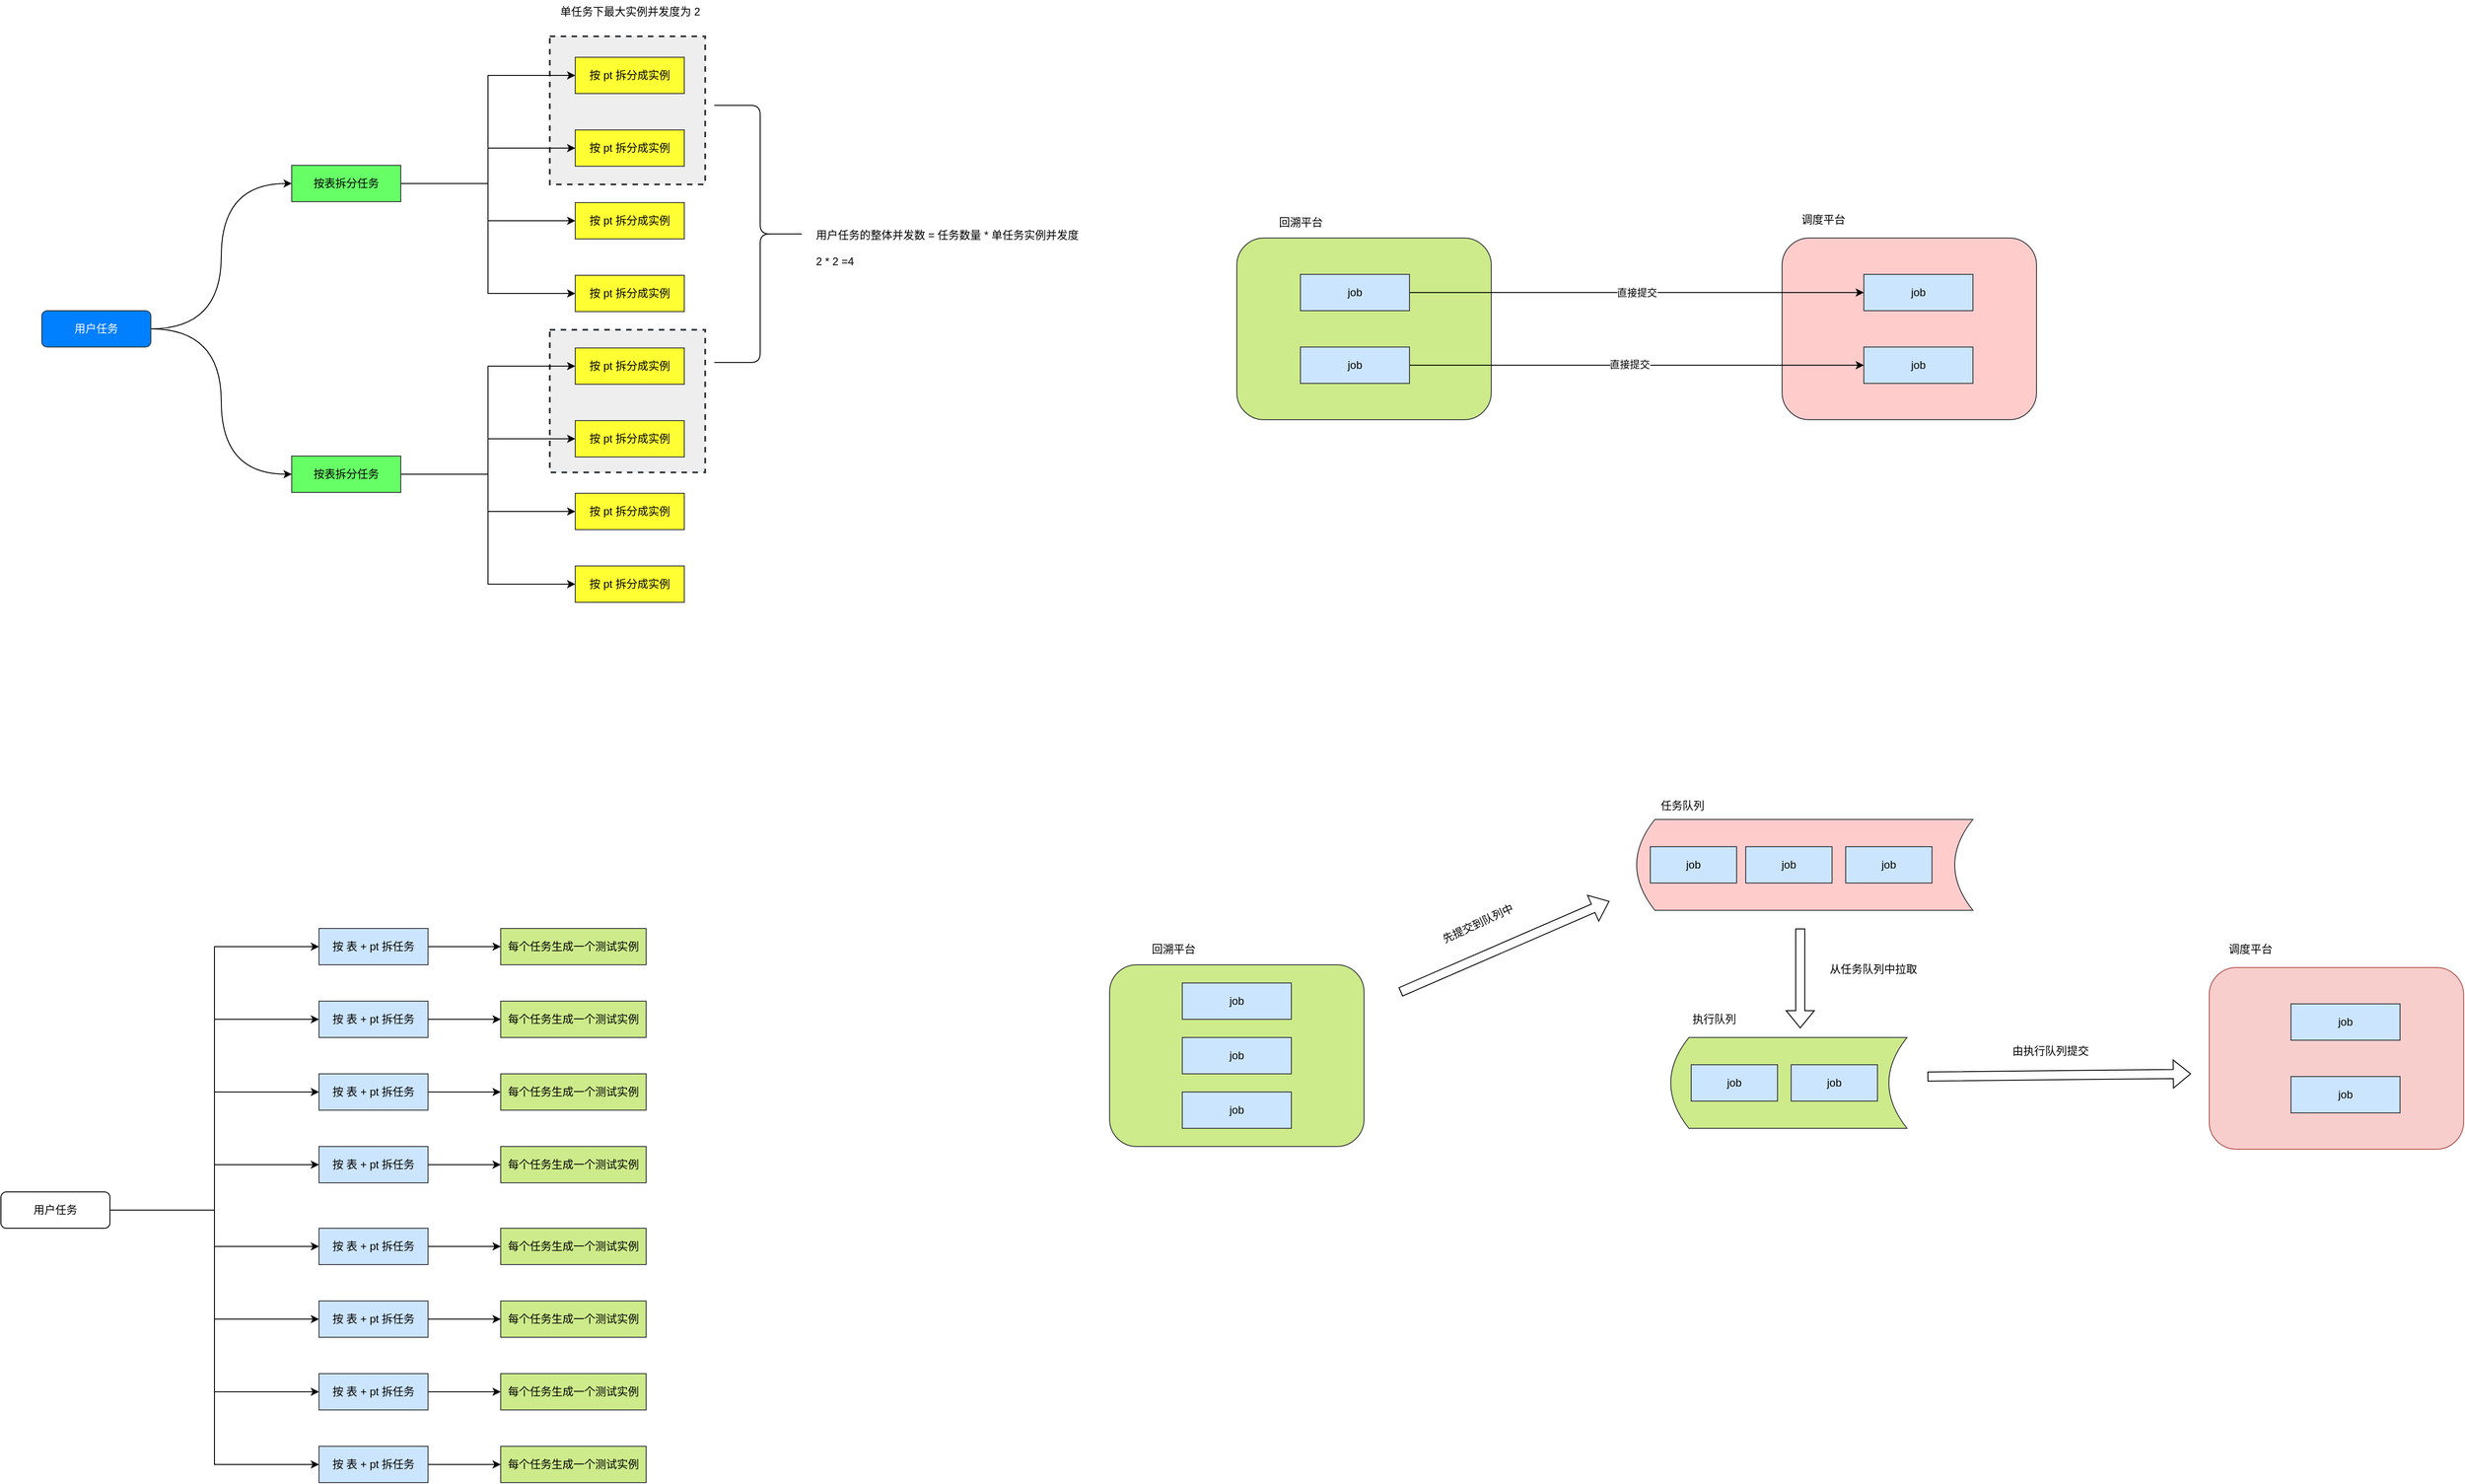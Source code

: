 <mxfile version="24.6.4" type="github">
  <diagram name="第 1 页" id="3fdD7wzc84tyW7oaMPEg">
    <mxGraphModel dx="1803" dy="975" grid="0" gridSize="10" guides="1" tooltips="1" connect="1" arrows="1" fold="1" page="1" pageScale="1" pageWidth="3300" pageHeight="4681" math="0" shadow="0">
      <root>
        <mxCell id="0" />
        <mxCell id="1" parent="0" />
        <mxCell id="rMHLR0J-IxIGPw7BSFQZ-176" value="" style="rounded=0;whiteSpace=wrap;html=1;dashed=1;fillColor=#eeeeee;strokeColor=#36393d;strokeWidth=2;" vertex="1" parent="1">
          <mxGeometry x="1004" y="421" width="171" height="157" as="geometry" />
        </mxCell>
        <mxCell id="rMHLR0J-IxIGPw7BSFQZ-175" value="" style="rounded=0;whiteSpace=wrap;html=1;dashed=1;fillColor=#eeeeee;strokeColor=#36393d;strokeWidth=2;" vertex="1" parent="1">
          <mxGeometry x="1004" y="98" width="171" height="163" as="geometry" />
        </mxCell>
        <mxCell id="rMHLR0J-IxIGPw7BSFQZ-173" style="edgeStyle=orthogonalEdgeStyle;rounded=0;orthogonalLoop=1;jettySize=auto;html=1;exitX=1;exitY=0.5;exitDx=0;exitDy=0;entryX=0;entryY=0.5;entryDx=0;entryDy=0;curved=1;" edge="1" parent="1" source="rMHLR0J-IxIGPw7BSFQZ-1" target="rMHLR0J-IxIGPw7BSFQZ-2">
          <mxGeometry relative="1" as="geometry">
            <mxPoint x="540" y="260" as="targetPoint" />
          </mxGeometry>
        </mxCell>
        <mxCell id="rMHLR0J-IxIGPw7BSFQZ-174" style="edgeStyle=orthogonalEdgeStyle;rounded=0;orthogonalLoop=1;jettySize=auto;html=1;exitX=1;exitY=0.5;exitDx=0;exitDy=0;entryX=0;entryY=0.5;entryDx=0;entryDy=0;curved=1;" edge="1" parent="1" source="rMHLR0J-IxIGPw7BSFQZ-1" target="rMHLR0J-IxIGPw7BSFQZ-64">
          <mxGeometry relative="1" as="geometry">
            <mxPoint x="540" y="580" as="targetPoint" />
          </mxGeometry>
        </mxCell>
        <mxCell id="rMHLR0J-IxIGPw7BSFQZ-1" value="&lt;font color=&quot;#ffffff&quot;&gt;用户任务&lt;/font&gt;" style="rounded=1;whiteSpace=wrap;html=1;fillColor=#007FFF;strokeColor=#36393d;" vertex="1" parent="1">
          <mxGeometry x="445" y="400" width="120" height="40" as="geometry" />
        </mxCell>
        <mxCell id="rMHLR0J-IxIGPw7BSFQZ-12" style="rounded=0;orthogonalLoop=1;jettySize=auto;html=1;exitX=1;exitY=0.5;exitDx=0;exitDy=0;entryX=0;entryY=0.5;entryDx=0;entryDy=0;edgeStyle=orthogonalEdgeStyle;" edge="1" parent="1" source="rMHLR0J-IxIGPw7BSFQZ-2" target="rMHLR0J-IxIGPw7BSFQZ-8">
          <mxGeometry relative="1" as="geometry" />
        </mxCell>
        <mxCell id="rMHLR0J-IxIGPw7BSFQZ-57" style="rounded=0;orthogonalLoop=1;jettySize=auto;html=1;exitX=1;exitY=0.5;exitDx=0;exitDy=0;entryX=0;entryY=0.5;entryDx=0;entryDy=0;edgeStyle=orthogonalEdgeStyle;" edge="1" parent="1" source="rMHLR0J-IxIGPw7BSFQZ-2" target="rMHLR0J-IxIGPw7BSFQZ-11">
          <mxGeometry relative="1" as="geometry" />
        </mxCell>
        <mxCell id="rMHLR0J-IxIGPw7BSFQZ-58" style="rounded=0;orthogonalLoop=1;jettySize=auto;html=1;exitX=1;exitY=0.5;exitDx=0;exitDy=0;entryX=0;entryY=0.5;entryDx=0;entryDy=0;edgeStyle=orthogonalEdgeStyle;" edge="1" parent="1" source="rMHLR0J-IxIGPw7BSFQZ-2" target="rMHLR0J-IxIGPw7BSFQZ-55">
          <mxGeometry relative="1" as="geometry" />
        </mxCell>
        <mxCell id="rMHLR0J-IxIGPw7BSFQZ-59" style="rounded=0;orthogonalLoop=1;jettySize=auto;html=1;exitX=1;exitY=0.5;exitDx=0;exitDy=0;entryX=0;entryY=0.5;entryDx=0;entryDy=0;edgeStyle=orthogonalEdgeStyle;" edge="1" parent="1" source="rMHLR0J-IxIGPw7BSFQZ-2" target="rMHLR0J-IxIGPw7BSFQZ-56">
          <mxGeometry relative="1" as="geometry" />
        </mxCell>
        <mxCell id="rMHLR0J-IxIGPw7BSFQZ-2" value="按表拆分任务" style="rounded=0;whiteSpace=wrap;html=1;fillColor=#66FF66;strokeColor=#36393d;" vertex="1" parent="1">
          <mxGeometry x="720" y="240" width="120" height="40" as="geometry" />
        </mxCell>
        <mxCell id="rMHLR0J-IxIGPw7BSFQZ-8" value="按 pt 拆分成实例" style="rounded=0;whiteSpace=wrap;html=1;fillColor=#FFFF33;strokeColor=#36393d;" vertex="1" parent="1">
          <mxGeometry x="1032" y="121" width="120" height="40" as="geometry" />
        </mxCell>
        <mxCell id="rMHLR0J-IxIGPw7BSFQZ-11" value="按 pt 拆分成实例" style="rounded=0;whiteSpace=wrap;html=1;fillColor=#FFFF33;strokeColor=#36393d;" vertex="1" parent="1">
          <mxGeometry x="1032" y="201" width="120" height="40" as="geometry" />
        </mxCell>
        <mxCell id="rMHLR0J-IxIGPw7BSFQZ-55" value="按 pt 拆分成实例" style="rounded=0;whiteSpace=wrap;html=1;fillColor=#FFFF33;strokeColor=#36393d;" vertex="1" parent="1">
          <mxGeometry x="1032" y="281" width="120" height="40" as="geometry" />
        </mxCell>
        <mxCell id="rMHLR0J-IxIGPw7BSFQZ-56" value="按 pt 拆分成实例" style="rounded=0;whiteSpace=wrap;html=1;fillColor=#FFFF33;strokeColor=#36393d;" vertex="1" parent="1">
          <mxGeometry x="1032" y="361" width="120" height="40" as="geometry" />
        </mxCell>
        <mxCell id="rMHLR0J-IxIGPw7BSFQZ-60" style="rounded=0;orthogonalLoop=1;jettySize=auto;html=1;exitX=1;exitY=0.5;exitDx=0;exitDy=0;entryX=0;entryY=0.5;entryDx=0;entryDy=0;edgeStyle=orthogonalEdgeStyle;" edge="1" parent="1" source="rMHLR0J-IxIGPw7BSFQZ-64" target="rMHLR0J-IxIGPw7BSFQZ-65">
          <mxGeometry relative="1" as="geometry" />
        </mxCell>
        <mxCell id="rMHLR0J-IxIGPw7BSFQZ-61" style="rounded=0;orthogonalLoop=1;jettySize=auto;html=1;exitX=1;exitY=0.5;exitDx=0;exitDy=0;entryX=0;entryY=0.5;entryDx=0;entryDy=0;edgeStyle=orthogonalEdgeStyle;" edge="1" parent="1" source="rMHLR0J-IxIGPw7BSFQZ-64" target="rMHLR0J-IxIGPw7BSFQZ-66">
          <mxGeometry relative="1" as="geometry" />
        </mxCell>
        <mxCell id="rMHLR0J-IxIGPw7BSFQZ-62" style="rounded=0;orthogonalLoop=1;jettySize=auto;html=1;exitX=1;exitY=0.5;exitDx=0;exitDy=0;entryX=0;entryY=0.5;entryDx=0;entryDy=0;edgeStyle=orthogonalEdgeStyle;" edge="1" parent="1" source="rMHLR0J-IxIGPw7BSFQZ-64" target="rMHLR0J-IxIGPw7BSFQZ-67">
          <mxGeometry relative="1" as="geometry" />
        </mxCell>
        <mxCell id="rMHLR0J-IxIGPw7BSFQZ-63" style="rounded=0;orthogonalLoop=1;jettySize=auto;html=1;exitX=1;exitY=0.5;exitDx=0;exitDy=0;entryX=0;entryY=0.5;entryDx=0;entryDy=0;edgeStyle=orthogonalEdgeStyle;" edge="1" parent="1" source="rMHLR0J-IxIGPw7BSFQZ-64" target="rMHLR0J-IxIGPw7BSFQZ-68">
          <mxGeometry relative="1" as="geometry" />
        </mxCell>
        <mxCell id="rMHLR0J-IxIGPw7BSFQZ-64" value="按表拆分任务" style="rounded=0;whiteSpace=wrap;html=1;fillColor=#66FF66;strokeColor=#36393d;" vertex="1" parent="1">
          <mxGeometry x="720" y="560" width="120" height="40" as="geometry" />
        </mxCell>
        <mxCell id="rMHLR0J-IxIGPw7BSFQZ-65" value="按 pt 拆分成实例" style="rounded=0;whiteSpace=wrap;html=1;fillColor=#FFFF33;strokeColor=#36393d;" vertex="1" parent="1">
          <mxGeometry x="1032" y="441" width="120" height="40" as="geometry" />
        </mxCell>
        <mxCell id="rMHLR0J-IxIGPw7BSFQZ-66" value="按 pt 拆分成实例" style="rounded=0;whiteSpace=wrap;html=1;fillColor=#FFFF33;strokeColor=#36393d;" vertex="1" parent="1">
          <mxGeometry x="1032" y="521" width="120" height="40" as="geometry" />
        </mxCell>
        <mxCell id="rMHLR0J-IxIGPw7BSFQZ-67" value="按 pt 拆分成实例" style="rounded=0;whiteSpace=wrap;html=1;fillColor=#FFFF33;strokeColor=#36393d;" vertex="1" parent="1">
          <mxGeometry x="1032" y="601" width="120" height="40" as="geometry" />
        </mxCell>
        <mxCell id="rMHLR0J-IxIGPw7BSFQZ-68" value="按 pt 拆分成实例" style="rounded=0;whiteSpace=wrap;html=1;fillColor=#FFFF33;strokeColor=#36393d;" vertex="1" parent="1">
          <mxGeometry x="1032" y="681" width="120" height="40" as="geometry" />
        </mxCell>
        <mxCell id="rMHLR0J-IxIGPw7BSFQZ-113" style="edgeStyle=orthogonalEdgeStyle;rounded=0;orthogonalLoop=1;jettySize=auto;html=1;exitX=1;exitY=0.5;exitDx=0;exitDy=0;entryX=0;entryY=0.5;entryDx=0;entryDy=0;" edge="1" parent="1" source="rMHLR0J-IxIGPw7BSFQZ-72" target="rMHLR0J-IxIGPw7BSFQZ-78">
          <mxGeometry relative="1" as="geometry" />
        </mxCell>
        <mxCell id="rMHLR0J-IxIGPw7BSFQZ-114" style="edgeStyle=orthogonalEdgeStyle;rounded=0;orthogonalLoop=1;jettySize=auto;html=1;exitX=1;exitY=0.5;exitDx=0;exitDy=0;entryX=0;entryY=0.5;entryDx=0;entryDy=0;" edge="1" parent="1" source="rMHLR0J-IxIGPw7BSFQZ-72" target="rMHLR0J-IxIGPw7BSFQZ-79">
          <mxGeometry relative="1" as="geometry" />
        </mxCell>
        <mxCell id="rMHLR0J-IxIGPw7BSFQZ-115" style="edgeStyle=orthogonalEdgeStyle;rounded=0;orthogonalLoop=1;jettySize=auto;html=1;exitX=1;exitY=0.5;exitDx=0;exitDy=0;entryX=0;entryY=0.5;entryDx=0;entryDy=0;" edge="1" parent="1" source="rMHLR0J-IxIGPw7BSFQZ-72" target="rMHLR0J-IxIGPw7BSFQZ-90">
          <mxGeometry relative="1" as="geometry" />
        </mxCell>
        <mxCell id="rMHLR0J-IxIGPw7BSFQZ-116" style="edgeStyle=orthogonalEdgeStyle;rounded=0;orthogonalLoop=1;jettySize=auto;html=1;exitX=1;exitY=0.5;exitDx=0;exitDy=0;entryX=0;entryY=0.5;entryDx=0;entryDy=0;" edge="1" parent="1" source="rMHLR0J-IxIGPw7BSFQZ-72" target="rMHLR0J-IxIGPw7BSFQZ-89">
          <mxGeometry relative="1" as="geometry" />
        </mxCell>
        <mxCell id="rMHLR0J-IxIGPw7BSFQZ-117" style="edgeStyle=orthogonalEdgeStyle;rounded=0;orthogonalLoop=1;jettySize=auto;html=1;exitX=1;exitY=0.5;exitDx=0;exitDy=0;entryX=0;entryY=0.5;entryDx=0;entryDy=0;" edge="1" parent="1" source="rMHLR0J-IxIGPw7BSFQZ-72" target="rMHLR0J-IxIGPw7BSFQZ-88">
          <mxGeometry relative="1" as="geometry" />
        </mxCell>
        <mxCell id="rMHLR0J-IxIGPw7BSFQZ-118" style="edgeStyle=orthogonalEdgeStyle;rounded=0;orthogonalLoop=1;jettySize=auto;html=1;exitX=1;exitY=0.5;exitDx=0;exitDy=0;entryX=0;entryY=0.5;entryDx=0;entryDy=0;" edge="1" parent="1" source="rMHLR0J-IxIGPw7BSFQZ-72" target="rMHLR0J-IxIGPw7BSFQZ-80">
          <mxGeometry relative="1" as="geometry" />
        </mxCell>
        <mxCell id="rMHLR0J-IxIGPw7BSFQZ-119" style="edgeStyle=orthogonalEdgeStyle;rounded=0;orthogonalLoop=1;jettySize=auto;html=1;exitX=1;exitY=0.5;exitDx=0;exitDy=0;entryX=0;entryY=0.5;entryDx=0;entryDy=0;" edge="1" parent="1" source="rMHLR0J-IxIGPw7BSFQZ-72" target="rMHLR0J-IxIGPw7BSFQZ-81">
          <mxGeometry relative="1" as="geometry" />
        </mxCell>
        <mxCell id="rMHLR0J-IxIGPw7BSFQZ-120" style="edgeStyle=orthogonalEdgeStyle;rounded=0;orthogonalLoop=1;jettySize=auto;html=1;exitX=1;exitY=0.5;exitDx=0;exitDy=0;entryX=0;entryY=0.5;entryDx=0;entryDy=0;" edge="1" parent="1" source="rMHLR0J-IxIGPw7BSFQZ-72" target="rMHLR0J-IxIGPw7BSFQZ-87">
          <mxGeometry relative="1" as="geometry" />
        </mxCell>
        <mxCell id="rMHLR0J-IxIGPw7BSFQZ-72" value="用户任务" style="rounded=1;whiteSpace=wrap;html=1;" vertex="1" parent="1">
          <mxGeometry x="400" y="1370" width="120" height="40" as="geometry" />
        </mxCell>
        <mxCell id="rMHLR0J-IxIGPw7BSFQZ-92" style="edgeStyle=orthogonalEdgeStyle;rounded=0;orthogonalLoop=1;jettySize=auto;html=1;exitX=1;exitY=0.5;exitDx=0;exitDy=0;" edge="1" parent="1" source="rMHLR0J-IxIGPw7BSFQZ-78" target="rMHLR0J-IxIGPw7BSFQZ-91">
          <mxGeometry relative="1" as="geometry" />
        </mxCell>
        <mxCell id="rMHLR0J-IxIGPw7BSFQZ-78" value="按 表 + pt 拆任务" style="rounded=0;whiteSpace=wrap;html=1;fillColor=#cce5ff;strokeColor=#36393d;" vertex="1" parent="1">
          <mxGeometry x="750" y="1080" width="120" height="40" as="geometry" />
        </mxCell>
        <mxCell id="rMHLR0J-IxIGPw7BSFQZ-99" style="edgeStyle=orthogonalEdgeStyle;rounded=0;orthogonalLoop=1;jettySize=auto;html=1;exitX=1;exitY=0.5;exitDx=0;exitDy=0;entryX=0;entryY=0.5;entryDx=0;entryDy=0;" edge="1" parent="1" source="rMHLR0J-IxIGPw7BSFQZ-79" target="rMHLR0J-IxIGPw7BSFQZ-96">
          <mxGeometry relative="1" as="geometry" />
        </mxCell>
        <mxCell id="rMHLR0J-IxIGPw7BSFQZ-79" value="按 表 + pt 拆任务" style="rounded=0;whiteSpace=wrap;html=1;fillColor=#cce5ff;strokeColor=#36393d;" vertex="1" parent="1">
          <mxGeometry x="750" y="1160" width="120" height="40" as="geometry" />
        </mxCell>
        <mxCell id="rMHLR0J-IxIGPw7BSFQZ-100" style="edgeStyle=orthogonalEdgeStyle;rounded=0;orthogonalLoop=1;jettySize=auto;html=1;exitX=1;exitY=0.5;exitDx=0;exitDy=0;entryX=0;entryY=0.5;entryDx=0;entryDy=0;" edge="1" parent="1" source="rMHLR0J-IxIGPw7BSFQZ-80" target="rMHLR0J-IxIGPw7BSFQZ-97">
          <mxGeometry relative="1" as="geometry" />
        </mxCell>
        <mxCell id="rMHLR0J-IxIGPw7BSFQZ-80" value="按 表 + pt 拆任务" style="rounded=0;whiteSpace=wrap;html=1;fillColor=#cce5ff;strokeColor=#36393d;" vertex="1" parent="1">
          <mxGeometry x="750" y="1240" width="120" height="40" as="geometry" />
        </mxCell>
        <mxCell id="rMHLR0J-IxIGPw7BSFQZ-101" style="edgeStyle=orthogonalEdgeStyle;rounded=0;orthogonalLoop=1;jettySize=auto;html=1;exitX=1;exitY=0.5;exitDx=0;exitDy=0;entryX=0;entryY=0.5;entryDx=0;entryDy=0;" edge="1" parent="1" source="rMHLR0J-IxIGPw7BSFQZ-81" target="rMHLR0J-IxIGPw7BSFQZ-98">
          <mxGeometry relative="1" as="geometry" />
        </mxCell>
        <mxCell id="rMHLR0J-IxIGPw7BSFQZ-81" value="按 表 + pt 拆任务" style="rounded=0;whiteSpace=wrap;html=1;fillColor=#cce5ff;strokeColor=#36393d;" vertex="1" parent="1">
          <mxGeometry x="750" y="1320" width="120" height="40" as="geometry" />
        </mxCell>
        <mxCell id="rMHLR0J-IxIGPw7BSFQZ-106" style="edgeStyle=orthogonalEdgeStyle;rounded=0;orthogonalLoop=1;jettySize=auto;html=1;exitX=1;exitY=0.5;exitDx=0;exitDy=0;" edge="1" parent="1" source="rMHLR0J-IxIGPw7BSFQZ-87" target="rMHLR0J-IxIGPw7BSFQZ-102">
          <mxGeometry relative="1" as="geometry" />
        </mxCell>
        <mxCell id="rMHLR0J-IxIGPw7BSFQZ-87" value="按 表 + pt 拆任务" style="rounded=0;whiteSpace=wrap;html=1;fillColor=#cce5ff;strokeColor=#36393d;" vertex="1" parent="1">
          <mxGeometry x="750" y="1410" width="120" height="40" as="geometry" />
        </mxCell>
        <mxCell id="rMHLR0J-IxIGPw7BSFQZ-107" style="edgeStyle=orthogonalEdgeStyle;rounded=0;orthogonalLoop=1;jettySize=auto;html=1;exitX=1;exitY=0.5;exitDx=0;exitDy=0;entryX=0;entryY=0.5;entryDx=0;entryDy=0;" edge="1" parent="1" source="rMHLR0J-IxIGPw7BSFQZ-88" target="rMHLR0J-IxIGPw7BSFQZ-103">
          <mxGeometry relative="1" as="geometry" />
        </mxCell>
        <mxCell id="rMHLR0J-IxIGPw7BSFQZ-88" value="按 表 + pt 拆任务" style="rounded=0;whiteSpace=wrap;html=1;fillColor=#cce5ff;strokeColor=#36393d;" vertex="1" parent="1">
          <mxGeometry x="750" y="1490" width="120" height="40" as="geometry" />
        </mxCell>
        <mxCell id="rMHLR0J-IxIGPw7BSFQZ-108" style="edgeStyle=orthogonalEdgeStyle;rounded=0;orthogonalLoop=1;jettySize=auto;html=1;exitX=1;exitY=0.5;exitDx=0;exitDy=0;entryX=0;entryY=0.5;entryDx=0;entryDy=0;" edge="1" parent="1" source="rMHLR0J-IxIGPw7BSFQZ-89" target="rMHLR0J-IxIGPw7BSFQZ-104">
          <mxGeometry relative="1" as="geometry" />
        </mxCell>
        <mxCell id="rMHLR0J-IxIGPw7BSFQZ-89" value="按 表 + pt 拆任务" style="rounded=0;whiteSpace=wrap;html=1;fillColor=#cce5ff;strokeColor=#36393d;" vertex="1" parent="1">
          <mxGeometry x="750" y="1570" width="120" height="40" as="geometry" />
        </mxCell>
        <mxCell id="rMHLR0J-IxIGPw7BSFQZ-109" style="edgeStyle=orthogonalEdgeStyle;rounded=0;orthogonalLoop=1;jettySize=auto;html=1;exitX=1;exitY=0.5;exitDx=0;exitDy=0;entryX=0;entryY=0.5;entryDx=0;entryDy=0;" edge="1" parent="1" source="rMHLR0J-IxIGPw7BSFQZ-90" target="rMHLR0J-IxIGPw7BSFQZ-105">
          <mxGeometry relative="1" as="geometry" />
        </mxCell>
        <mxCell id="rMHLR0J-IxIGPw7BSFQZ-90" value="按 表 + pt 拆任务" style="rounded=0;whiteSpace=wrap;html=1;fillColor=#cce5ff;strokeColor=#36393d;" vertex="1" parent="1">
          <mxGeometry x="750" y="1650" width="120" height="40" as="geometry" />
        </mxCell>
        <mxCell id="rMHLR0J-IxIGPw7BSFQZ-91" value="每个任务生成一个测试实例" style="rounded=0;whiteSpace=wrap;html=1;fillColor=#cdeb8b;strokeColor=#36393d;" vertex="1" parent="1">
          <mxGeometry x="950" y="1080" width="160" height="40" as="geometry" />
        </mxCell>
        <mxCell id="rMHLR0J-IxIGPw7BSFQZ-96" value="每个任务生成一个测试实例" style="rounded=0;whiteSpace=wrap;html=1;fillColor=#cdeb8b;strokeColor=#36393d;" vertex="1" parent="1">
          <mxGeometry x="950" y="1160" width="160" height="40" as="geometry" />
        </mxCell>
        <mxCell id="rMHLR0J-IxIGPw7BSFQZ-97" value="每个任务生成一个测试实例" style="rounded=0;whiteSpace=wrap;html=1;fillColor=#cdeb8b;strokeColor=#36393d;" vertex="1" parent="1">
          <mxGeometry x="950" y="1240" width="160" height="40" as="geometry" />
        </mxCell>
        <mxCell id="rMHLR0J-IxIGPw7BSFQZ-98" value="每个任务生成一个测试实例" style="rounded=0;whiteSpace=wrap;html=1;fillColor=#cdeb8b;strokeColor=#36393d;" vertex="1" parent="1">
          <mxGeometry x="950" y="1320" width="160" height="40" as="geometry" />
        </mxCell>
        <mxCell id="rMHLR0J-IxIGPw7BSFQZ-102" value="每个任务生成一个测试实例" style="rounded=0;whiteSpace=wrap;html=1;fillColor=#cdeb8b;strokeColor=#36393d;" vertex="1" parent="1">
          <mxGeometry x="950" y="1410" width="160" height="40" as="geometry" />
        </mxCell>
        <mxCell id="rMHLR0J-IxIGPw7BSFQZ-103" value="每个任务生成一个测试实例" style="rounded=0;whiteSpace=wrap;html=1;fillColor=#cdeb8b;strokeColor=#36393d;" vertex="1" parent="1">
          <mxGeometry x="950" y="1490" width="160" height="40" as="geometry" />
        </mxCell>
        <mxCell id="rMHLR0J-IxIGPw7BSFQZ-104" value="每个任务生成一个测试实例" style="rounded=0;whiteSpace=wrap;html=1;fillColor=#cdeb8b;strokeColor=#36393d;" vertex="1" parent="1">
          <mxGeometry x="950" y="1570" width="160" height="40" as="geometry" />
        </mxCell>
        <mxCell id="rMHLR0J-IxIGPw7BSFQZ-105" value="每个任务生成一个测试实例" style="rounded=0;whiteSpace=wrap;html=1;fillColor=#cdeb8b;strokeColor=#36393d;" vertex="1" parent="1">
          <mxGeometry x="950" y="1650" width="160" height="40" as="geometry" />
        </mxCell>
        <mxCell id="rMHLR0J-IxIGPw7BSFQZ-121" value="" style="rounded=1;whiteSpace=wrap;html=1;fontStyle=1;fillColor=#cdeb8b;strokeColor=#36393d;" vertex="1" parent="1">
          <mxGeometry x="1760" y="320" width="280" height="200" as="geometry" />
        </mxCell>
        <mxCell id="rMHLR0J-IxIGPw7BSFQZ-122" value="" style="rounded=1;whiteSpace=wrap;html=1;fontStyle=1;fillColor=#ffcccc;strokeColor=#36393d;" vertex="1" parent="1">
          <mxGeometry x="2360" y="320" width="280" height="200" as="geometry" />
        </mxCell>
        <mxCell id="rMHLR0J-IxIGPw7BSFQZ-123" value="回溯平台" style="text;html=1;align=center;verticalAlign=middle;resizable=0;points=[];autosize=1;strokeColor=none;fillColor=none;" vertex="1" parent="1">
          <mxGeometry x="1795" y="288" width="70" height="30" as="geometry" />
        </mxCell>
        <mxCell id="rMHLR0J-IxIGPw7BSFQZ-124" value="调度平台" style="text;html=1;align=center;verticalAlign=middle;resizable=0;points=[];autosize=1;strokeColor=none;fillColor=none;" vertex="1" parent="1">
          <mxGeometry x="2370" y="285" width="70" height="30" as="geometry" />
        </mxCell>
        <mxCell id="rMHLR0J-IxIGPw7BSFQZ-129" value="直接提交" style="edgeStyle=orthogonalEdgeStyle;rounded=0;orthogonalLoop=1;jettySize=auto;html=1;exitX=1;exitY=0.5;exitDx=0;exitDy=0;entryX=0;entryY=0.5;entryDx=0;entryDy=0;" edge="1" parent="1" source="rMHLR0J-IxIGPw7BSFQZ-125" target="rMHLR0J-IxIGPw7BSFQZ-127">
          <mxGeometry relative="1" as="geometry">
            <mxPoint as="offset" />
          </mxGeometry>
        </mxCell>
        <mxCell id="rMHLR0J-IxIGPw7BSFQZ-125" value="job" style="rounded=0;whiteSpace=wrap;html=1;fillColor=#cce5ff;strokeColor=#36393d;" vertex="1" parent="1">
          <mxGeometry x="1830" y="360" width="120" height="40" as="geometry" />
        </mxCell>
        <mxCell id="rMHLR0J-IxIGPw7BSFQZ-127" value="job" style="rounded=0;whiteSpace=wrap;html=1;fillColor=#cce5ff;strokeColor=#36393d;" vertex="1" parent="1">
          <mxGeometry x="2450" y="360" width="120" height="40" as="geometry" />
        </mxCell>
        <mxCell id="rMHLR0J-IxIGPw7BSFQZ-130" style="edgeStyle=orthogonalEdgeStyle;rounded=0;orthogonalLoop=1;jettySize=auto;html=1;exitX=1;exitY=0.5;exitDx=0;exitDy=0;entryX=0;entryY=0.5;entryDx=0;entryDy=0;" edge="1" parent="1" source="rMHLR0J-IxIGPw7BSFQZ-131" target="rMHLR0J-IxIGPw7BSFQZ-132">
          <mxGeometry relative="1" as="geometry" />
        </mxCell>
        <mxCell id="rMHLR0J-IxIGPw7BSFQZ-133" value="直接提交" style="edgeLabel;html=1;align=center;verticalAlign=middle;resizable=0;points=[];" vertex="1" connectable="0" parent="rMHLR0J-IxIGPw7BSFQZ-130">
          <mxGeometry x="-0.032" y="1" relative="1" as="geometry">
            <mxPoint as="offset" />
          </mxGeometry>
        </mxCell>
        <mxCell id="rMHLR0J-IxIGPw7BSFQZ-131" value="job" style="rounded=0;whiteSpace=wrap;html=1;fillColor=#cce5ff;strokeColor=#36393d;" vertex="1" parent="1">
          <mxGeometry x="1830" y="440" width="120" height="40" as="geometry" />
        </mxCell>
        <mxCell id="rMHLR0J-IxIGPw7BSFQZ-132" value="job" style="rounded=0;whiteSpace=wrap;html=1;fillColor=#cce5ff;strokeColor=#36393d;" vertex="1" parent="1">
          <mxGeometry x="2450" y="440" width="120" height="40" as="geometry" />
        </mxCell>
        <mxCell id="rMHLR0J-IxIGPw7BSFQZ-134" value="" style="rounded=1;whiteSpace=wrap;html=1;fontStyle=1;fillColor=#cdeb8b;strokeColor=#36393d;" vertex="1" parent="1">
          <mxGeometry x="1620" y="1120" width="280" height="200" as="geometry" />
        </mxCell>
        <mxCell id="rMHLR0J-IxIGPw7BSFQZ-135" value="" style="rounded=1;whiteSpace=wrap;html=1;fontStyle=1;fillColor=#f8cecc;strokeColor=#b85450;" vertex="1" parent="1">
          <mxGeometry x="2830" y="1123" width="280" height="200" as="geometry" />
        </mxCell>
        <mxCell id="rMHLR0J-IxIGPw7BSFQZ-136" value="回溯平台" style="text;html=1;align=center;verticalAlign=middle;resizable=0;points=[];autosize=1;strokeColor=none;fillColor=none;" vertex="1" parent="1">
          <mxGeometry x="1655" y="1088" width="70" height="30" as="geometry" />
        </mxCell>
        <mxCell id="rMHLR0J-IxIGPw7BSFQZ-137" value="调度平台" style="text;html=1;align=center;verticalAlign=middle;resizable=0;points=[];autosize=1;strokeColor=none;fillColor=none;" vertex="1" parent="1">
          <mxGeometry x="2840" y="1088" width="70" height="30" as="geometry" />
        </mxCell>
        <mxCell id="rMHLR0J-IxIGPw7BSFQZ-139" value="job" style="rounded=0;whiteSpace=wrap;html=1;fillColor=#cce5ff;strokeColor=#36393d;" vertex="1" parent="1">
          <mxGeometry x="1700" y="1140" width="120" height="40" as="geometry" />
        </mxCell>
        <mxCell id="rMHLR0J-IxIGPw7BSFQZ-140" value="job" style="rounded=0;whiteSpace=wrap;html=1;fillColor=#cce5ff;strokeColor=#36393d;" vertex="1" parent="1">
          <mxGeometry x="2920" y="1163" width="120" height="40" as="geometry" />
        </mxCell>
        <mxCell id="rMHLR0J-IxIGPw7BSFQZ-143" value="job" style="rounded=0;whiteSpace=wrap;html=1;fillColor=#cce5ff;strokeColor=#36393d;" vertex="1" parent="1">
          <mxGeometry x="1700" y="1200" width="120" height="40" as="geometry" />
        </mxCell>
        <mxCell id="rMHLR0J-IxIGPw7BSFQZ-144" value="job" style="rounded=0;whiteSpace=wrap;html=1;fillColor=#cce5ff;strokeColor=#36393d;" vertex="1" parent="1">
          <mxGeometry x="2920" y="1243" width="120" height="40" as="geometry" />
        </mxCell>
        <mxCell id="rMHLR0J-IxIGPw7BSFQZ-145" value="" style="shape=dataStorage;whiteSpace=wrap;html=1;fixedSize=1;fillColor=#ffcccc;strokeColor=#36393d;" vertex="1" parent="1">
          <mxGeometry x="2200" y="960" width="370" height="100" as="geometry" />
        </mxCell>
        <mxCell id="rMHLR0J-IxIGPw7BSFQZ-146" value="任务队列" style="text;html=1;align=center;verticalAlign=middle;resizable=0;points=[];autosize=1;strokeColor=none;fillColor=none;" vertex="1" parent="1">
          <mxGeometry x="2215" y="930" width="70" height="30" as="geometry" />
        </mxCell>
        <mxCell id="rMHLR0J-IxIGPw7BSFQZ-148" value="job" style="rounded=0;whiteSpace=wrap;html=1;fillColor=#cce5ff;strokeColor=#36393d;" vertex="1" parent="1">
          <mxGeometry x="2215" y="990" width="95" height="40" as="geometry" />
        </mxCell>
        <mxCell id="rMHLR0J-IxIGPw7BSFQZ-149" value="job" style="rounded=0;whiteSpace=wrap;html=1;fillColor=#cce5ff;strokeColor=#36393d;" vertex="1" parent="1">
          <mxGeometry x="1700" y="1260" width="120" height="40" as="geometry" />
        </mxCell>
        <mxCell id="rMHLR0J-IxIGPw7BSFQZ-157" value="" style="shape=flexArrow;endArrow=classic;html=1;rounded=0;" edge="1" parent="1">
          <mxGeometry width="50" height="50" relative="1" as="geometry">
            <mxPoint x="1940" y="1150" as="sourcePoint" />
            <mxPoint x="2170" y="1050" as="targetPoint" />
          </mxGeometry>
        </mxCell>
        <mxCell id="rMHLR0J-IxIGPw7BSFQZ-158" value="先提交到队列中" style="text;html=1;align=center;verticalAlign=middle;resizable=0;points=[];autosize=1;strokeColor=none;fillColor=none;rotation=-25;" vertex="1" parent="1">
          <mxGeometry x="1970" y="1060" width="110" height="30" as="geometry" />
        </mxCell>
        <mxCell id="rMHLR0J-IxIGPw7BSFQZ-159" value="" style="shape=dataStorage;whiteSpace=wrap;html=1;fixedSize=1;fillColor=#cdeb8b;strokeColor=#36393d;" vertex="1" parent="1">
          <mxGeometry x="2237.5" y="1200" width="260" height="100" as="geometry" />
        </mxCell>
        <mxCell id="rMHLR0J-IxIGPw7BSFQZ-160" value="执行队列" style="text;html=1;align=center;verticalAlign=middle;resizable=0;points=[];autosize=1;strokeColor=none;fillColor=none;" vertex="1" parent="1">
          <mxGeometry x="2250" y="1165" width="70" height="30" as="geometry" />
        </mxCell>
        <mxCell id="rMHLR0J-IxIGPw7BSFQZ-161" value="" style="shape=flexArrow;endArrow=classic;html=1;rounded=0;" edge="1" parent="1">
          <mxGeometry width="50" height="50" relative="1" as="geometry">
            <mxPoint x="2380" y="1080" as="sourcePoint" />
            <mxPoint x="2380" y="1190" as="targetPoint" />
          </mxGeometry>
        </mxCell>
        <mxCell id="rMHLR0J-IxIGPw7BSFQZ-162" value="job" style="rounded=0;whiteSpace=wrap;html=1;fillColor=#cce5ff;strokeColor=#36393d;" vertex="1" parent="1">
          <mxGeometry x="2320" y="990" width="95" height="40" as="geometry" />
        </mxCell>
        <mxCell id="rMHLR0J-IxIGPw7BSFQZ-163" value="job" style="rounded=0;whiteSpace=wrap;html=1;fillColor=#cce5ff;strokeColor=#36393d;" vertex="1" parent="1">
          <mxGeometry x="2430" y="990" width="95" height="40" as="geometry" />
        </mxCell>
        <mxCell id="rMHLR0J-IxIGPw7BSFQZ-164" value="job" style="rounded=0;whiteSpace=wrap;html=1;fillColor=#cce5ff;strokeColor=#36393d;" vertex="1" parent="1">
          <mxGeometry x="2260" y="1230" width="95" height="40" as="geometry" />
        </mxCell>
        <mxCell id="rMHLR0J-IxIGPw7BSFQZ-165" value="job" style="rounded=0;whiteSpace=wrap;html=1;fillColor=#cce5ff;strokeColor=#36393d;" vertex="1" parent="1">
          <mxGeometry x="2370" y="1230" width="95" height="40" as="geometry" />
        </mxCell>
        <mxCell id="rMHLR0J-IxIGPw7BSFQZ-166" value="" style="shape=flexArrow;endArrow=classic;html=1;rounded=0;" edge="1" parent="1">
          <mxGeometry width="50" height="50" relative="1" as="geometry">
            <mxPoint x="2520" y="1243" as="sourcePoint" />
            <mxPoint x="2810" y="1240" as="targetPoint" />
          </mxGeometry>
        </mxCell>
        <mxCell id="rMHLR0J-IxIGPw7BSFQZ-167" value="由执行队列提交" style="text;html=1;align=center;verticalAlign=middle;resizable=0;points=[];autosize=1;strokeColor=none;fillColor=none;" vertex="1" parent="1">
          <mxGeometry x="2600" y="1200" width="110" height="30" as="geometry" />
        </mxCell>
        <mxCell id="rMHLR0J-IxIGPw7BSFQZ-168" value="从任务队列中拉取" style="text;html=1;align=center;verticalAlign=middle;resizable=0;points=[];autosize=1;strokeColor=none;fillColor=none;" vertex="1" parent="1">
          <mxGeometry x="2400" y="1110" width="120" height="30" as="geometry" />
        </mxCell>
        <mxCell id="rMHLR0J-IxIGPw7BSFQZ-177" value="单任务下最大实例并发度为 2" style="text;html=1;align=center;verticalAlign=middle;resizable=0;points=[];autosize=1;strokeColor=none;fillColor=none;" vertex="1" parent="1">
          <mxGeometry x="1006" y="58" width="172" height="26" as="geometry" />
        </mxCell>
        <mxCell id="rMHLR0J-IxIGPw7BSFQZ-178" value="" style="shape=curlyBracket;whiteSpace=wrap;html=1;rounded=1;flipH=1;labelPosition=right;verticalLabelPosition=middle;align=left;verticalAlign=middle;" vertex="1" parent="1">
          <mxGeometry x="1185" y="174" width="101" height="283" as="geometry" />
        </mxCell>
        <mxCell id="rMHLR0J-IxIGPw7BSFQZ-179" value="用户任务的整体并发数 = 任务数量 * 单任务实例并发度&lt;div&gt;&lt;br&gt;&lt;/div&gt;&lt;div&gt;2 * 2 =4&lt;/div&gt;" style="text;html=1;align=left;verticalAlign=middle;resizable=0;points=[];autosize=1;strokeColor=none;fillColor=none;" vertex="1" parent="1">
          <mxGeometry x="1295" y="303" width="307" height="55" as="geometry" />
        </mxCell>
      </root>
    </mxGraphModel>
  </diagram>
</mxfile>
